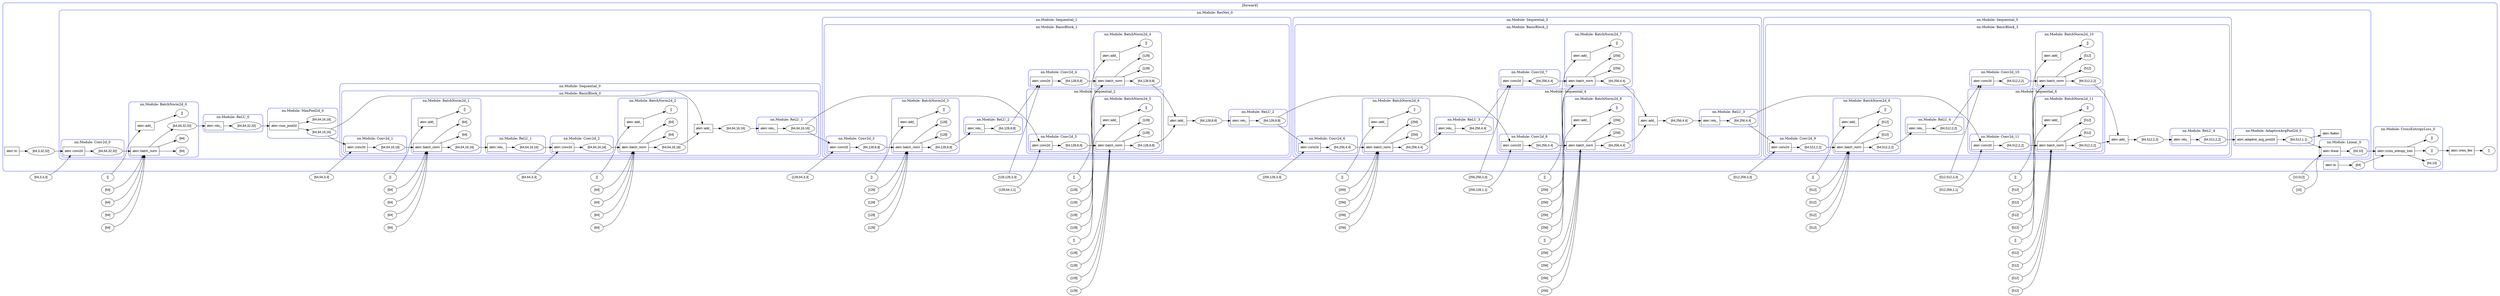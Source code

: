 digraph G {
    rankdir=LR;
    node [fontname="Arial"];
    subgraph cluster_284 {
        label="[forward]";
        style=rounded;
        color=blue;
        "node_1" [label="aten::to", shape=box];
        "node_3" [label="aten::to", shape=box];
        subgraph cluster_4 {
            label="nn.Module: ResNet_0";
            style=rounded;
            color=blue;
            subgraph cluster_5 {
                label="nn.Module: Conv2d_0";
                style=rounded;
                color=blue;
                "node_6" [label="aten::conv2d", shape=box];
                "tensor_5_0_cuda:0" [label="[64,64,32,32]", shape=ellipse];
            }
            subgraph cluster_7 {
                label="nn.Module: BatchNorm2d_0";
                style=rounded;
                color=blue;
                "node_8" [label="aten::add_", shape=box];
                "node_9" [label="aten::batch_norm", shape=box];
                "tensor_9_1_cuda:0" [label="[]", shape=ellipse];
                "tensor_12_0_cuda:0" [label="[64,64,32,32]", shape=ellipse];
                "tensor_13_0_cuda:0" [label="[64]", shape=ellipse];
                "tensor_14_0_cuda:0" [label="[64]", shape=ellipse];
            }
            subgraph cluster_10 {
                label="nn.Module: ReLU_0";
                style=rounded;
                color=blue;
                "node_11" [label="aten::relu_", shape=box];
                "tensor_12_1_cuda:0" [label="[64,64,32,32]", shape=ellipse];
            }
            subgraph cluster_12 {
                label="nn.Module: MaxPool2d_0";
                style=rounded;
                color=blue;
                "node_13" [label="aten::max_pool2d", shape=box];
                "tensor_15_0_cuda:0" [label="[64,64,16,16]", shape=ellipse];
                "tensor_16_0_cuda:0" [label="[64,64,16,16]", shape=ellipse];
            }
            subgraph cluster_14 {
                label="nn.Module: Sequential_0";
                style=rounded;
                color=blue;
                subgraph cluster_15 {
                    label="nn.Module: BasicBlock_0";
                    style=rounded;
                    color=blue;
                    subgraph cluster_16 {
                        label="nn.Module: Conv2d_1";
                        style=rounded;
                        color=blue;
                        "node_17" [label="aten::conv2d", shape=box];
                        "tensor_18_0_cuda:0" [label="[64,64,16,16]", shape=ellipse];
                    }
                    subgraph cluster_18 {
                        label="nn.Module: BatchNorm2d_1";
                        style=rounded;
                        color=blue;
                        "node_19" [label="aten::add_", shape=box];
                        "node_20" [label="aten::batch_norm", shape=box];
                        "tensor_22_1_cuda:0" [label="[]", shape=ellipse];
                        "tensor_25_0_cuda:0" [label="[64,64,16,16]", shape=ellipse];
                        "tensor_26_0_cuda:0" [label="[64]", shape=ellipse];
                        "tensor_27_0_cuda:0" [label="[64]", shape=ellipse];
                    }
                    subgraph cluster_21 {
                        label="nn.Module: ReLU_1";
                        style=rounded;
                        color=blue;
                        "node_22" [label="aten::relu_", shape=box];
                        "tensor_25_1_cuda:0" [label="[64,64,16,16]", shape=ellipse];
                    }
                    subgraph cluster_23 {
                        label="nn.Module: Conv2d_2";
                        style=rounded;
                        color=blue;
                        "node_24" [label="aten::conv2d", shape=box];
                        "tensor_29_0_cuda:0" [label="[64,64,16,16]", shape=ellipse];
                    }
                    subgraph cluster_25 {
                        label="nn.Module: BatchNorm2d_2";
                        style=rounded;
                        color=blue;
                        "node_26" [label="aten::add_", shape=box];
                        "node_27" [label="aten::batch_norm", shape=box];
                        "tensor_33_1_cuda:0" [label="[]", shape=ellipse];
                        "tensor_36_0_cuda:0" [label="[64,64,16,16]", shape=ellipse];
                        "tensor_37_0_cuda:0" [label="[64]", shape=ellipse];
                        "tensor_38_0_cuda:0" [label="[64]", shape=ellipse];
                    }
                    "node_28" [label="aten::add_", shape=box];
                    subgraph cluster_29 {
                        label="nn.Module: ReLU_1";
                        style=rounded;
                        color=blue;
                        "node_30" [label="aten::relu_", shape=box];
                        "tensor_36_2_cuda:0" [label="[64,64,16,16]", shape=ellipse];
                    }
                    "tensor_36_1_cuda:0" [label="[64,64,16,16]", shape=ellipse];
                }
            }
            subgraph cluster_31 {
                label="nn.Module: Sequential_1";
                style=rounded;
                color=blue;
                subgraph cluster_32 {
                    label="nn.Module: BasicBlock_1";
                    style=rounded;
                    color=blue;
                    subgraph cluster_33 {
                        label="nn.Module: Conv2d_3";
                        style=rounded;
                        color=blue;
                        "node_34" [label="aten::conv2d", shape=box];
                        "tensor_40_0_cuda:0" [label="[64,128,8,8]", shape=ellipse];
                    }
                    subgraph cluster_35 {
                        label="nn.Module: BatchNorm2d_3";
                        style=rounded;
                        color=blue;
                        "node_36" [label="aten::add_", shape=box];
                        "node_37" [label="aten::batch_norm", shape=box];
                        "tensor_44_1_cuda:0" [label="[]", shape=ellipse];
                        "tensor_47_0_cuda:0" [label="[64,128,8,8]", shape=ellipse];
                        "tensor_48_0_cuda:0" [label="[128]", shape=ellipse];
                        "tensor_49_0_cuda:0" [label="[128]", shape=ellipse];
                    }
                    subgraph cluster_38 {
                        label="nn.Module: ReLU_2";
                        style=rounded;
                        color=blue;
                        "node_39" [label="aten::relu_", shape=box];
                        "tensor_47_1_cuda:0" [label="[64,128,8,8]", shape=ellipse];
                    }
                    subgraph cluster_40 {
                        label="nn.Module: Conv2d_4";
                        style=rounded;
                        color=blue;
                        "node_41" [label="aten::conv2d", shape=box];
                        "tensor_51_0_cuda:0" [label="[64,128,8,8]", shape=ellipse];
                    }
                    subgraph cluster_42 {
                        label="nn.Module: BatchNorm2d_4";
                        style=rounded;
                        color=blue;
                        "node_43" [label="aten::add_", shape=box];
                        "node_44" [label="aten::batch_norm", shape=box];
                        "tensor_55_1_cuda:0" [label="[]", shape=ellipse];
                        "tensor_58_0_cuda:0" [label="[64,128,8,8]", shape=ellipse];
                        "tensor_59_0_cuda:0" [label="[128]", shape=ellipse];
                        "tensor_60_0_cuda:0" [label="[128]", shape=ellipse];
                    }
                    subgraph cluster_45 {
                        label="nn.Module: Sequential_2";
                        style=rounded;
                        color=blue;
                        subgraph cluster_46 {
                            label="nn.Module: Conv2d_5";
                            style=rounded;
                            color=blue;
                            "node_47" [label="aten::conv2d", shape=box];
                            "tensor_62_0_cuda:0" [label="[64,128,8,8]", shape=ellipse];
                        }
                        subgraph cluster_48 {
                            label="nn.Module: BatchNorm2d_5";
                            style=rounded;
                            color=blue;
                            "node_49" [label="aten::add_", shape=box];
                            "node_50" [label="aten::batch_norm", shape=box];
                            "tensor_66_1_cuda:0" [label="[]", shape=ellipse];
                            "tensor_69_0_cuda:0" [label="[64,128,8,8]", shape=ellipse];
                            "tensor_70_0_cuda:0" [label="[128]", shape=ellipse];
                            "tensor_71_0_cuda:0" [label="[128]", shape=ellipse];
                        }
                    }
                    "node_51" [label="aten::add_", shape=box];
                    subgraph cluster_52 {
                        label="nn.Module: ReLU_2";
                        style=rounded;
                        color=blue;
                        "node_53" [label="aten::relu_", shape=box];
                        "tensor_58_2_cuda:0" [label="[64,128,8,8]", shape=ellipse];
                    }
                    "tensor_58_1_cuda:0" [label="[64,128,8,8]", shape=ellipse];
                }
            }
            subgraph cluster_54 {
                label="nn.Module: Sequential_3";
                style=rounded;
                color=blue;
                subgraph cluster_55 {
                    label="nn.Module: BasicBlock_2";
                    style=rounded;
                    color=blue;
                    subgraph cluster_56 {
                        label="nn.Module: Conv2d_6";
                        style=rounded;
                        color=blue;
                        "node_57" [label="aten::conv2d", shape=box];
                        "tensor_73_0_cuda:0" [label="[64,256,4,4]", shape=ellipse];
                    }
                    subgraph cluster_58 {
                        label="nn.Module: BatchNorm2d_6";
                        style=rounded;
                        color=blue;
                        "node_59" [label="aten::add_", shape=box];
                        "node_60" [label="aten::batch_norm", shape=box];
                        "tensor_77_1_cuda:0" [label="[]", shape=ellipse];
                        "tensor_80_0_cuda:0" [label="[64,256,4,4]", shape=ellipse];
                        "tensor_81_0_cuda:0" [label="[256]", shape=ellipse];
                        "tensor_82_0_cuda:0" [label="[256]", shape=ellipse];
                    }
                    subgraph cluster_61 {
                        label="nn.Module: ReLU_3";
                        style=rounded;
                        color=blue;
                        "node_62" [label="aten::relu_", shape=box];
                        "tensor_80_1_cuda:0" [label="[64,256,4,4]", shape=ellipse];
                    }
                    subgraph cluster_63 {
                        label="nn.Module: Conv2d_7";
                        style=rounded;
                        color=blue;
                        "node_64" [label="aten::conv2d", shape=box];
                        "tensor_84_0_cuda:0" [label="[64,256,4,4]", shape=ellipse];
                    }
                    subgraph cluster_65 {
                        label="nn.Module: BatchNorm2d_7";
                        style=rounded;
                        color=blue;
                        "node_66" [label="aten::add_", shape=box];
                        "node_67" [label="aten::batch_norm", shape=box];
                        "tensor_88_1_cuda:0" [label="[]", shape=ellipse];
                        "tensor_91_0_cuda:0" [label="[64,256,4,4]", shape=ellipse];
                        "tensor_92_0_cuda:0" [label="[256]", shape=ellipse];
                        "tensor_93_0_cuda:0" [label="[256]", shape=ellipse];
                    }
                    subgraph cluster_68 {
                        label="nn.Module: Sequential_4";
                        style=rounded;
                        color=blue;
                        subgraph cluster_69 {
                            label="nn.Module: Conv2d_8";
                            style=rounded;
                            color=blue;
                            "node_70" [label="aten::conv2d", shape=box];
                            "tensor_95_0_cuda:0" [label="[64,256,4,4]", shape=ellipse];
                        }
                        subgraph cluster_71 {
                            label="nn.Module: BatchNorm2d_8";
                            style=rounded;
                            color=blue;
                            "node_72" [label="aten::add_", shape=box];
                            "node_73" [label="aten::batch_norm", shape=box];
                            "tensor_99_1_cuda:0" [label="[]", shape=ellipse];
                            "tensor_102_0_cuda:0" [label="[64,256,4,4]", shape=ellipse];
                            "tensor_103_0_cuda:0" [label="[256]", shape=ellipse];
                            "tensor_104_0_cuda:0" [label="[256]", shape=ellipse];
                        }
                    }
                    "node_74" [label="aten::add_", shape=box];
                    subgraph cluster_75 {
                        label="nn.Module: ReLU_3";
                        style=rounded;
                        color=blue;
                        "node_76" [label="aten::relu_", shape=box];
                        "tensor_91_2_cuda:0" [label="[64,256,4,4]", shape=ellipse];
                    }
                    "tensor_91_1_cuda:0" [label="[64,256,4,4]", shape=ellipse];
                }
            }
            subgraph cluster_77 {
                label="nn.Module: Sequential_5";
                style=rounded;
                color=blue;
                subgraph cluster_78 {
                    label="nn.Module: BasicBlock_3";
                    style=rounded;
                    color=blue;
                    subgraph cluster_79 {
                        label="nn.Module: Conv2d_9";
                        style=rounded;
                        color=blue;
                        "node_80" [label="aten::conv2d", shape=box];
                        "tensor_106_0_cuda:0" [label="[64,512,2,2]", shape=ellipse];
                    }
                    subgraph cluster_81 {
                        label="nn.Module: BatchNorm2d_9";
                        style=rounded;
                        color=blue;
                        "node_82" [label="aten::add_", shape=box];
                        "node_83" [label="aten::batch_norm", shape=box];
                        "tensor_110_1_cuda:0" [label="[]", shape=ellipse];
                        "tensor_113_0_cuda:0" [label="[64,512,2,2]", shape=ellipse];
                        "tensor_114_0_cuda:0" [label="[512]", shape=ellipse];
                        "tensor_115_0_cuda:0" [label="[512]", shape=ellipse];
                    }
                    subgraph cluster_84 {
                        label="nn.Module: ReLU_4";
                        style=rounded;
                        color=blue;
                        "node_85" [label="aten::relu_", shape=box];
                        "tensor_113_1_cuda:0" [label="[64,512,2,2]", shape=ellipse];
                    }
                    subgraph cluster_86 {
                        label="nn.Module: Conv2d_10";
                        style=rounded;
                        color=blue;
                        "node_87" [label="aten::conv2d", shape=box];
                        "tensor_117_0_cuda:0" [label="[64,512,2,2]", shape=ellipse];
                    }
                    subgraph cluster_88 {
                        label="nn.Module: BatchNorm2d_10";
                        style=rounded;
                        color=blue;
                        "node_89" [label="aten::add_", shape=box];
                        "node_90" [label="aten::batch_norm", shape=box];
                        "tensor_121_1_cuda:0" [label="[]", shape=ellipse];
                        "tensor_124_0_cuda:0" [label="[64,512,2,2]", shape=ellipse];
                        "tensor_125_0_cuda:0" [label="[512]", shape=ellipse];
                        "tensor_126_0_cuda:0" [label="[512]", shape=ellipse];
                    }
                    subgraph cluster_91 {
                        label="nn.Module: Sequential_6";
                        style=rounded;
                        color=blue;
                        subgraph cluster_92 {
                            label="nn.Module: Conv2d_11";
                            style=rounded;
                            color=blue;
                            "node_93" [label="aten::conv2d", shape=box];
                            "tensor_128_0_cuda:0" [label="[64,512,2,2]", shape=ellipse];
                        }
                        subgraph cluster_94 {
                            label="nn.Module: BatchNorm2d_11";
                            style=rounded;
                            color=blue;
                            "node_95" [label="aten::add_", shape=box];
                            "node_96" [label="aten::batch_norm", shape=box];
                            "tensor_132_1_cuda:0" [label="[]", shape=ellipse];
                            "tensor_135_0_cuda:0" [label="[64,512,2,2]", shape=ellipse];
                            "tensor_136_0_cuda:0" [label="[512]", shape=ellipse];
                            "tensor_137_0_cuda:0" [label="[512]", shape=ellipse];
                        }
                    }
                    "node_97" [label="aten::add_", shape=box];
                    subgraph cluster_98 {
                        label="nn.Module: ReLU_4";
                        style=rounded;
                        color=blue;
                        "node_99" [label="aten::relu_", shape=box];
                        "tensor_124_2_cuda:0" [label="[64,512,2,2]", shape=ellipse];
                    }
                    "tensor_124_1_cuda:0" [label="[64,512,2,2]", shape=ellipse];
                }
            }
            subgraph cluster_100 {
                label="nn.Module: AdaptiveAvgPool2d_0";
                style=rounded;
                color=blue;
                "node_101" [label="aten::adaptive_avg_pool2d", shape=box];
                "tensor_138_0_cuda:0" [label="[64,512,1,1]", shape=ellipse];
            }
            "node_102" [label="aten::flatten", shape=box];
            subgraph cluster_103 {
                label="nn.Module: Linear_0";
                style=rounded;
                color=blue;
                "node_104" [label="aten::linear", shape=box];
                "tensor_141_0_cuda:0" [label="[64,10]", shape=ellipse];
            }
        }
        subgraph cluster_105 {
            label="nn.Module: CrossEntropyLoss_0";
            style=rounded;
            color=blue;
            "node_106" [label="aten::cross_entropy_loss", shape=box];
            "tensor_142_0_cuda:0" [label="[64,10]", shape=ellipse];
            "tensor_143_0_cuda:0" [label="[]", shape=ellipse];
            "tensor_144_0_cuda:0" [label="[]", shape=ellipse];
        }
        "node_107" [label="aten::ones_like", shape=box];
        "tensor_1_0_cuda:0" [label="[64,3,32,32]", shape=ellipse];
        "tensor_3_0_cuda:0" [label="[64]", shape=ellipse];
        "tensor_145_0_cuda:0" [label="[]", shape=ellipse];
    }
    "tensor_4_0_cuda:0" [label="[64,3,3,3]", shape=ellipse];
    "tensor_9_0_cuda:0" [label="[]", shape=ellipse];
    "tensor_6_0_cuda:0" [label="[64]", shape=ellipse];
    "tensor_7_0_cuda:0" [label="[64]", shape=ellipse];
    "tensor_10_0_cuda:0" [label="[64]", shape=ellipse];
    "tensor_11_0_cuda:0" [label="[64]", shape=ellipse];
    "tensor_17_0_cuda:0" [label="[64,64,3,3]", shape=ellipse];
    "tensor_22_0_cuda:0" [label="[]", shape=ellipse];
    "tensor_19_0_cuda:0" [label="[64]", shape=ellipse];
    "tensor_20_0_cuda:0" [label="[64]", shape=ellipse];
    "tensor_23_0_cuda:0" [label="[64]", shape=ellipse];
    "tensor_24_0_cuda:0" [label="[64]", shape=ellipse];
    "tensor_28_0_cuda:0" [label="[64,64,3,3]", shape=ellipse];
    "tensor_33_0_cuda:0" [label="[]", shape=ellipse];
    "tensor_30_0_cuda:0" [label="[64]", shape=ellipse];
    "tensor_31_0_cuda:0" [label="[64]", shape=ellipse];
    "tensor_34_0_cuda:0" [label="[64]", shape=ellipse];
    "tensor_35_0_cuda:0" [label="[64]", shape=ellipse];
    "tensor_39_0_cuda:0" [label="[128,64,3,3]", shape=ellipse];
    "tensor_44_0_cuda:0" [label="[]", shape=ellipse];
    "tensor_41_0_cuda:0" [label="[128]", shape=ellipse];
    "tensor_42_0_cuda:0" [label="[128]", shape=ellipse];
    "tensor_45_0_cuda:0" [label="[128]", shape=ellipse];
    "tensor_46_0_cuda:0" [label="[128]", shape=ellipse];
    "tensor_50_0_cuda:0" [label="[128,128,3,3]", shape=ellipse];
    "tensor_55_0_cuda:0" [label="[]", shape=ellipse];
    "tensor_52_0_cuda:0" [label="[128]", shape=ellipse];
    "tensor_53_0_cuda:0" [label="[128]", shape=ellipse];
    "tensor_56_0_cuda:0" [label="[128]", shape=ellipse];
    "tensor_57_0_cuda:0" [label="[128]", shape=ellipse];
    "tensor_61_0_cuda:0" [label="[128,64,1,1]", shape=ellipse];
    "tensor_66_0_cuda:0" [label="[]", shape=ellipse];
    "tensor_63_0_cuda:0" [label="[128]", shape=ellipse];
    "tensor_64_0_cuda:0" [label="[128]", shape=ellipse];
    "tensor_67_0_cuda:0" [label="[128]", shape=ellipse];
    "tensor_68_0_cuda:0" [label="[128]", shape=ellipse];
    "tensor_72_0_cuda:0" [label="[256,128,3,3]", shape=ellipse];
    "tensor_77_0_cuda:0" [label="[]", shape=ellipse];
    "tensor_74_0_cuda:0" [label="[256]", shape=ellipse];
    "tensor_75_0_cuda:0" [label="[256]", shape=ellipse];
    "tensor_78_0_cuda:0" [label="[256]", shape=ellipse];
    "tensor_79_0_cuda:0" [label="[256]", shape=ellipse];
    "tensor_83_0_cuda:0" [label="[256,256,3,3]", shape=ellipse];
    "tensor_88_0_cuda:0" [label="[]", shape=ellipse];
    "tensor_85_0_cuda:0" [label="[256]", shape=ellipse];
    "tensor_86_0_cuda:0" [label="[256]", shape=ellipse];
    "tensor_89_0_cuda:0" [label="[256]", shape=ellipse];
    "tensor_90_0_cuda:0" [label="[256]", shape=ellipse];
    "tensor_94_0_cuda:0" [label="[256,128,1,1]", shape=ellipse];
    "tensor_99_0_cuda:0" [label="[]", shape=ellipse];
    "tensor_96_0_cuda:0" [label="[256]", shape=ellipse];
    "tensor_97_0_cuda:0" [label="[256]", shape=ellipse];
    "tensor_100_0_cuda:0" [label="[256]", shape=ellipse];
    "tensor_101_0_cuda:0" [label="[256]", shape=ellipse];
    "tensor_105_0_cuda:0" [label="[512,256,3,3]", shape=ellipse];
    "tensor_110_0_cuda:0" [label="[]", shape=ellipse];
    "tensor_107_0_cuda:0" [label="[512]", shape=ellipse];
    "tensor_108_0_cuda:0" [label="[512]", shape=ellipse];
    "tensor_111_0_cuda:0" [label="[512]", shape=ellipse];
    "tensor_112_0_cuda:0" [label="[512]", shape=ellipse];
    "tensor_116_0_cuda:0" [label="[512,512,3,3]", shape=ellipse];
    "tensor_121_0_cuda:0" [label="[]", shape=ellipse];
    "tensor_118_0_cuda:0" [label="[512]", shape=ellipse];
    "tensor_119_0_cuda:0" [label="[512]", shape=ellipse];
    "tensor_122_0_cuda:0" [label="[512]", shape=ellipse];
    "tensor_123_0_cuda:0" [label="[512]", shape=ellipse];
    "tensor_127_0_cuda:0" [label="[512,256,1,1]", shape=ellipse];
    "tensor_132_0_cuda:0" [label="[]", shape=ellipse];
    "tensor_129_0_cuda:0" [label="[512]", shape=ellipse];
    "tensor_130_0_cuda:0" [label="[512]", shape=ellipse];
    "tensor_133_0_cuda:0" [label="[512]", shape=ellipse];
    "tensor_134_0_cuda:0" [label="[512]", shape=ellipse];
    "tensor_139_0_cuda:0" [label="[10,512]", shape=ellipse];
    "tensor_140_0_cuda:0" [label="[10]", shape=ellipse];
    "node_1" -> "tensor_1_0_cuda:0";
    "tensor_1_0_cuda:0" -> "node_6";
    "node_3" -> "tensor_3_0_cuda:0";
    "tensor_3_0_cuda:0" -> "node_106";
    "node_107" -> "tensor_145_0_cuda:0";
    "tensor_4_0_cuda:0" -> "node_6";
    "tensor_9_0_cuda:0" -> "node_8";
    "tensor_6_0_cuda:0" -> "node_9";
    "tensor_7_0_cuda:0" -> "node_9";
    "tensor_10_0_cuda:0" -> "node_9";
    "tensor_11_0_cuda:0" -> "node_9";
    "tensor_17_0_cuda:0" -> "node_17";
    "tensor_22_0_cuda:0" -> "node_19";
    "tensor_19_0_cuda:0" -> "node_20";
    "tensor_20_0_cuda:0" -> "node_20";
    "tensor_23_0_cuda:0" -> "node_20";
    "tensor_24_0_cuda:0" -> "node_20";
    "tensor_28_0_cuda:0" -> "node_24";
    "tensor_33_0_cuda:0" -> "node_26";
    "tensor_30_0_cuda:0" -> "node_27";
    "tensor_31_0_cuda:0" -> "node_27";
    "tensor_34_0_cuda:0" -> "node_27";
    "tensor_35_0_cuda:0" -> "node_27";
    "tensor_39_0_cuda:0" -> "node_34";
    "tensor_44_0_cuda:0" -> "node_36";
    "tensor_41_0_cuda:0" -> "node_37";
    "tensor_42_0_cuda:0" -> "node_37";
    "tensor_45_0_cuda:0" -> "node_37";
    "tensor_46_0_cuda:0" -> "node_37";
    "tensor_50_0_cuda:0" -> "node_41";
    "tensor_55_0_cuda:0" -> "node_43";
    "tensor_52_0_cuda:0" -> "node_44";
    "tensor_53_0_cuda:0" -> "node_44";
    "tensor_56_0_cuda:0" -> "node_44";
    "tensor_57_0_cuda:0" -> "node_44";
    "tensor_61_0_cuda:0" -> "node_47";
    "tensor_66_0_cuda:0" -> "node_49";
    "tensor_63_0_cuda:0" -> "node_50";
    "tensor_64_0_cuda:0" -> "node_50";
    "tensor_67_0_cuda:0" -> "node_50";
    "tensor_68_0_cuda:0" -> "node_50";
    "tensor_72_0_cuda:0" -> "node_57";
    "tensor_77_0_cuda:0" -> "node_59";
    "tensor_74_0_cuda:0" -> "node_60";
    "tensor_75_0_cuda:0" -> "node_60";
    "tensor_78_0_cuda:0" -> "node_60";
    "tensor_79_0_cuda:0" -> "node_60";
    "tensor_83_0_cuda:0" -> "node_64";
    "tensor_88_0_cuda:0" -> "node_66";
    "tensor_85_0_cuda:0" -> "node_67";
    "tensor_86_0_cuda:0" -> "node_67";
    "tensor_89_0_cuda:0" -> "node_67";
    "tensor_90_0_cuda:0" -> "node_67";
    "tensor_94_0_cuda:0" -> "node_70";
    "tensor_99_0_cuda:0" -> "node_72";
    "tensor_96_0_cuda:0" -> "node_73";
    "tensor_97_0_cuda:0" -> "node_73";
    "tensor_100_0_cuda:0" -> "node_73";
    "tensor_101_0_cuda:0" -> "node_73";
    "tensor_105_0_cuda:0" -> "node_80";
    "tensor_110_0_cuda:0" -> "node_82";
    "tensor_107_0_cuda:0" -> "node_83";
    "tensor_108_0_cuda:0" -> "node_83";
    "tensor_111_0_cuda:0" -> "node_83";
    "tensor_112_0_cuda:0" -> "node_83";
    "tensor_116_0_cuda:0" -> "node_87";
    "tensor_121_0_cuda:0" -> "node_89";
    "tensor_118_0_cuda:0" -> "node_90";
    "tensor_119_0_cuda:0" -> "node_90";
    "tensor_122_0_cuda:0" -> "node_90";
    "tensor_123_0_cuda:0" -> "node_90";
    "tensor_127_0_cuda:0" -> "node_93";
    "tensor_132_0_cuda:0" -> "node_95";
    "tensor_129_0_cuda:0" -> "node_96";
    "tensor_130_0_cuda:0" -> "node_96";
    "tensor_133_0_cuda:0" -> "node_96";
    "tensor_134_0_cuda:0" -> "node_96";
    "tensor_139_0_cuda:0" -> "node_104";
    "tensor_140_0_cuda:0" -> "node_104";
    "node_6" -> "tensor_5_0_cuda:0";
    "tensor_5_0_cuda:0" -> "node_9";
    "node_8" -> "tensor_9_1_cuda:0";
    "node_9" -> "tensor_12_0_cuda:0";
    "tensor_12_0_cuda:0" -> "node_11";
    "node_9" -> "tensor_13_0_cuda:0";
    "node_9" -> "tensor_14_0_cuda:0";
    "node_11" -> "tensor_12_1_cuda:0";
    "tensor_12_1_cuda:0" -> "node_13";
    "node_13" -> "tensor_15_0_cuda:0";
    "tensor_15_0_cuda:0" -> "node_17";
    "tensor_15_0_cuda:0" -> "node_28";
    "node_13" -> "tensor_16_0_cuda:0";
    "node_17" -> "tensor_18_0_cuda:0";
    "tensor_18_0_cuda:0" -> "node_20";
    "node_19" -> "tensor_22_1_cuda:0";
    "node_20" -> "tensor_25_0_cuda:0";
    "tensor_25_0_cuda:0" -> "node_22";
    "node_20" -> "tensor_26_0_cuda:0";
    "node_20" -> "tensor_27_0_cuda:0";
    "node_22" -> "tensor_25_1_cuda:0";
    "tensor_25_1_cuda:0" -> "node_24";
    "node_24" -> "tensor_29_0_cuda:0";
    "tensor_29_0_cuda:0" -> "node_27";
    "node_26" -> "tensor_33_1_cuda:0";
    "node_27" -> "tensor_36_0_cuda:0";
    "tensor_36_0_cuda:0" -> "node_28";
    "node_27" -> "tensor_37_0_cuda:0";
    "node_27" -> "tensor_38_0_cuda:0";
    "node_28" -> "tensor_36_1_cuda:0";
    "tensor_36_1_cuda:0" -> "node_30";
    "node_30" -> "tensor_36_2_cuda:0";
    "tensor_36_2_cuda:0" -> "node_34";
    "tensor_36_2_cuda:0" -> "node_47";
    "node_34" -> "tensor_40_0_cuda:0";
    "tensor_40_0_cuda:0" -> "node_37";
    "node_36" -> "tensor_44_1_cuda:0";
    "node_37" -> "tensor_47_0_cuda:0";
    "tensor_47_0_cuda:0" -> "node_39";
    "node_37" -> "tensor_48_0_cuda:0";
    "node_37" -> "tensor_49_0_cuda:0";
    "node_39" -> "tensor_47_1_cuda:0";
    "tensor_47_1_cuda:0" -> "node_41";
    "node_41" -> "tensor_51_0_cuda:0";
    "tensor_51_0_cuda:0" -> "node_44";
    "node_43" -> "tensor_55_1_cuda:0";
    "node_44" -> "tensor_58_0_cuda:0";
    "tensor_58_0_cuda:0" -> "node_51";
    "node_44" -> "tensor_59_0_cuda:0";
    "node_44" -> "tensor_60_0_cuda:0";
    "node_47" -> "tensor_62_0_cuda:0";
    "tensor_62_0_cuda:0" -> "node_50";
    "node_49" -> "tensor_66_1_cuda:0";
    "node_50" -> "tensor_69_0_cuda:0";
    "tensor_69_0_cuda:0" -> "node_51";
    "node_50" -> "tensor_70_0_cuda:0";
    "node_50" -> "tensor_71_0_cuda:0";
    "node_51" -> "tensor_58_1_cuda:0";
    "tensor_58_1_cuda:0" -> "node_53";
    "node_53" -> "tensor_58_2_cuda:0";
    "tensor_58_2_cuda:0" -> "node_57";
    "tensor_58_2_cuda:0" -> "node_70";
    "node_57" -> "tensor_73_0_cuda:0";
    "tensor_73_0_cuda:0" -> "node_60";
    "node_59" -> "tensor_77_1_cuda:0";
    "node_60" -> "tensor_80_0_cuda:0";
    "tensor_80_0_cuda:0" -> "node_62";
    "node_60" -> "tensor_81_0_cuda:0";
    "node_60" -> "tensor_82_0_cuda:0";
    "node_62" -> "tensor_80_1_cuda:0";
    "tensor_80_1_cuda:0" -> "node_64";
    "node_64" -> "tensor_84_0_cuda:0";
    "tensor_84_0_cuda:0" -> "node_67";
    "node_66" -> "tensor_88_1_cuda:0";
    "node_67" -> "tensor_91_0_cuda:0";
    "tensor_91_0_cuda:0" -> "node_74";
    "node_67" -> "tensor_92_0_cuda:0";
    "node_67" -> "tensor_93_0_cuda:0";
    "node_70" -> "tensor_95_0_cuda:0";
    "tensor_95_0_cuda:0" -> "node_73";
    "node_72" -> "tensor_99_1_cuda:0";
    "node_73" -> "tensor_102_0_cuda:0";
    "tensor_102_0_cuda:0" -> "node_74";
    "node_73" -> "tensor_103_0_cuda:0";
    "node_73" -> "tensor_104_0_cuda:0";
    "node_74" -> "tensor_91_1_cuda:0";
    "tensor_91_1_cuda:0" -> "node_76";
    "node_76" -> "tensor_91_2_cuda:0";
    "tensor_91_2_cuda:0" -> "node_80";
    "tensor_91_2_cuda:0" -> "node_93";
    "node_80" -> "tensor_106_0_cuda:0";
    "tensor_106_0_cuda:0" -> "node_83";
    "node_82" -> "tensor_110_1_cuda:0";
    "node_83" -> "tensor_113_0_cuda:0";
    "tensor_113_0_cuda:0" -> "node_85";
    "node_83" -> "tensor_114_0_cuda:0";
    "node_83" -> "tensor_115_0_cuda:0";
    "node_85" -> "tensor_113_1_cuda:0";
    "tensor_113_1_cuda:0" -> "node_87";
    "node_87" -> "tensor_117_0_cuda:0";
    "tensor_117_0_cuda:0" -> "node_90";
    "node_89" -> "tensor_121_1_cuda:0";
    "node_90" -> "tensor_124_0_cuda:0";
    "tensor_124_0_cuda:0" -> "node_97";
    "node_90" -> "tensor_125_0_cuda:0";
    "node_90" -> "tensor_126_0_cuda:0";
    "node_93" -> "tensor_128_0_cuda:0";
    "tensor_128_0_cuda:0" -> "node_96";
    "node_95" -> "tensor_132_1_cuda:0";
    "node_96" -> "tensor_135_0_cuda:0";
    "tensor_135_0_cuda:0" -> "node_97";
    "node_96" -> "tensor_136_0_cuda:0";
    "node_96" -> "tensor_137_0_cuda:0";
    "node_97" -> "tensor_124_1_cuda:0";
    "tensor_124_1_cuda:0" -> "node_99";
    "node_99" -> "tensor_124_2_cuda:0";
    "tensor_124_2_cuda:0" -> "node_101";
    "node_101" -> "tensor_138_0_cuda:0";
    "tensor_138_0_cuda:0" -> "node_102";
    "tensor_138_0_cuda:0" -> "node_104";
    "node_104" -> "tensor_141_0_cuda:0";
    "tensor_141_0_cuda:0" -> "node_106";
    "node_106" -> "tensor_142_0_cuda:0";
    "node_106" -> "tensor_143_0_cuda:0";
    "tensor_143_0_cuda:0" -> "node_107";
    "node_106" -> "tensor_144_0_cuda:0";
}